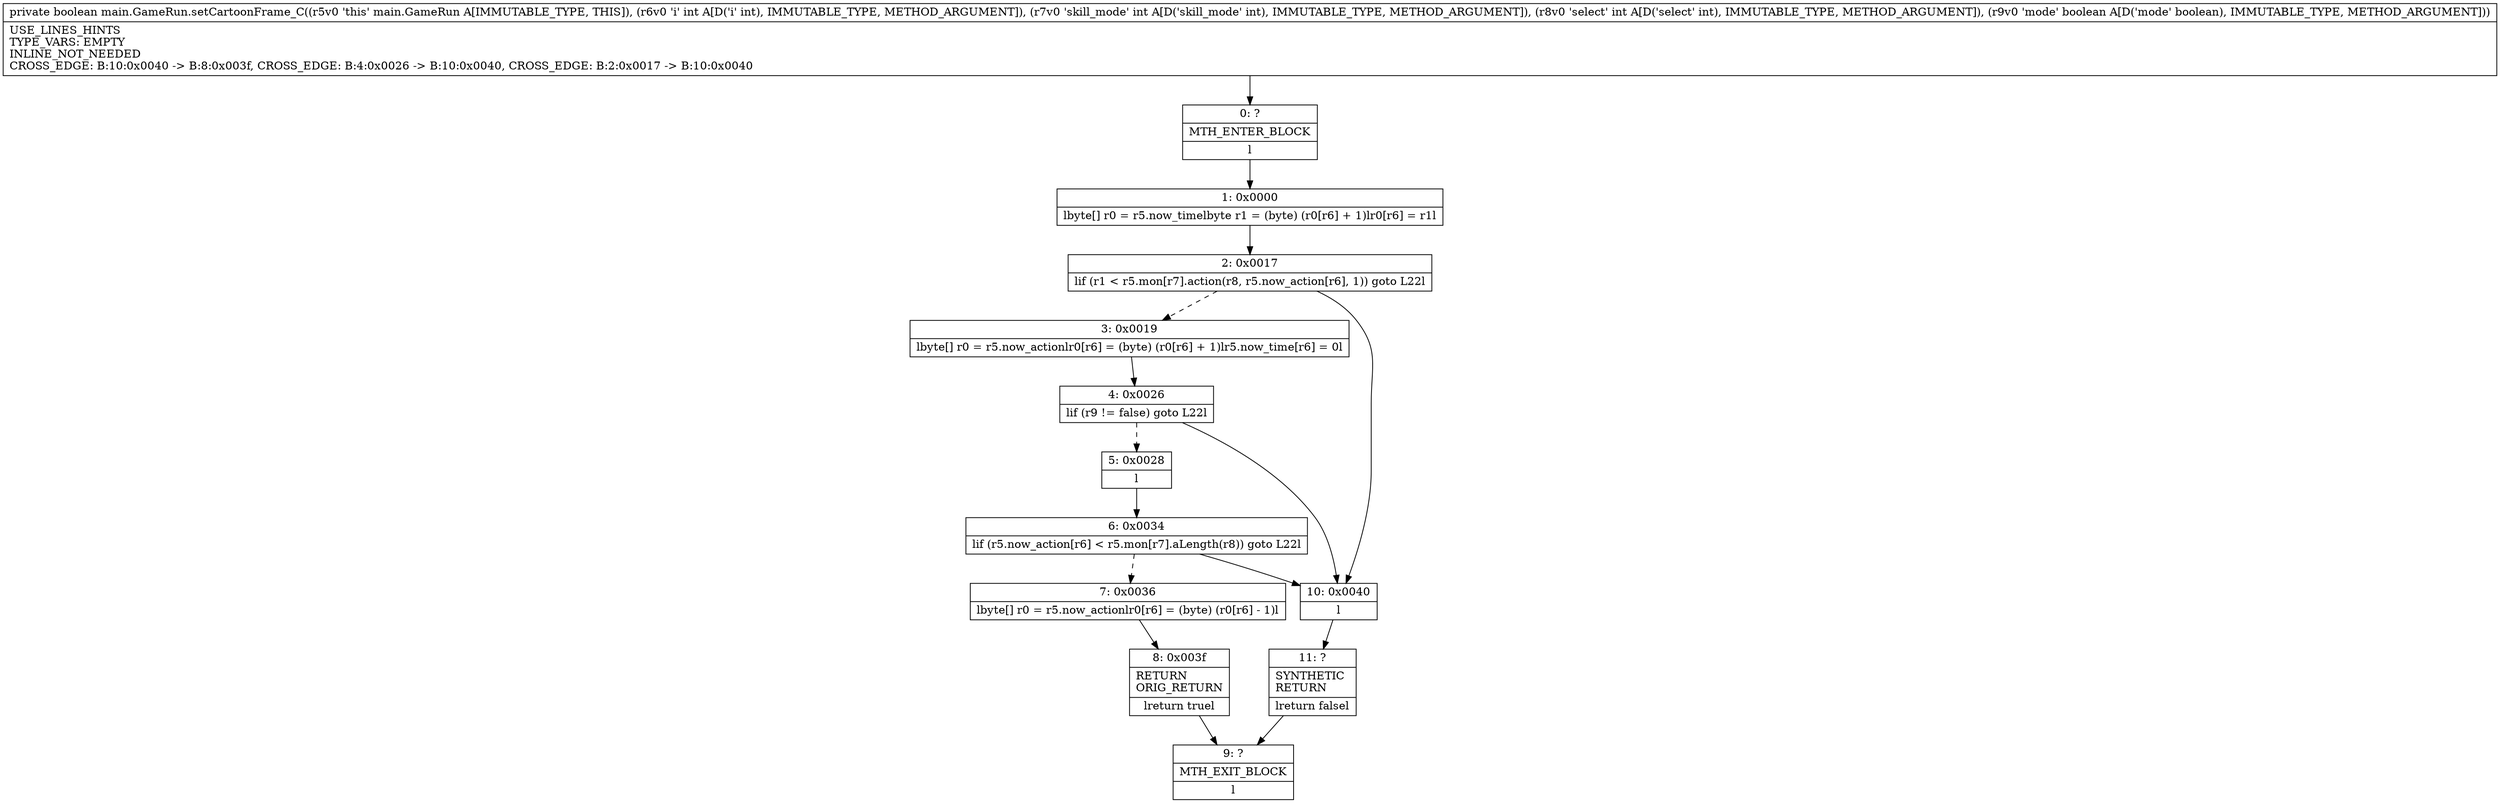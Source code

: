 digraph "CFG formain.GameRun.setCartoonFrame_C(IIIZ)Z" {
Node_0 [shape=record,label="{0\:\ ?|MTH_ENTER_BLOCK\l|l}"];
Node_1 [shape=record,label="{1\:\ 0x0000|lbyte[] r0 = r5.now_timelbyte r1 = (byte) (r0[r6] + 1)lr0[r6] = r1l}"];
Node_2 [shape=record,label="{2\:\ 0x0017|lif (r1 \< r5.mon[r7].action(r8, r5.now_action[r6], 1)) goto L22l}"];
Node_3 [shape=record,label="{3\:\ 0x0019|lbyte[] r0 = r5.now_actionlr0[r6] = (byte) (r0[r6] + 1)lr5.now_time[r6] = 0l}"];
Node_4 [shape=record,label="{4\:\ 0x0026|lif (r9 != false) goto L22l}"];
Node_5 [shape=record,label="{5\:\ 0x0028|l}"];
Node_6 [shape=record,label="{6\:\ 0x0034|lif (r5.now_action[r6] \< r5.mon[r7].aLength(r8)) goto L22l}"];
Node_7 [shape=record,label="{7\:\ 0x0036|lbyte[] r0 = r5.now_actionlr0[r6] = (byte) (r0[r6] \- 1)l}"];
Node_8 [shape=record,label="{8\:\ 0x003f|RETURN\lORIG_RETURN\l|lreturn truel}"];
Node_9 [shape=record,label="{9\:\ ?|MTH_EXIT_BLOCK\l|l}"];
Node_10 [shape=record,label="{10\:\ 0x0040|l}"];
Node_11 [shape=record,label="{11\:\ ?|SYNTHETIC\lRETURN\l|lreturn falsel}"];
MethodNode[shape=record,label="{private boolean main.GameRun.setCartoonFrame_C((r5v0 'this' main.GameRun A[IMMUTABLE_TYPE, THIS]), (r6v0 'i' int A[D('i' int), IMMUTABLE_TYPE, METHOD_ARGUMENT]), (r7v0 'skill_mode' int A[D('skill_mode' int), IMMUTABLE_TYPE, METHOD_ARGUMENT]), (r8v0 'select' int A[D('select' int), IMMUTABLE_TYPE, METHOD_ARGUMENT]), (r9v0 'mode' boolean A[D('mode' boolean), IMMUTABLE_TYPE, METHOD_ARGUMENT]))  | USE_LINES_HINTS\lTYPE_VARS: EMPTY\lINLINE_NOT_NEEDED\lCROSS_EDGE: B:10:0x0040 \-\> B:8:0x003f, CROSS_EDGE: B:4:0x0026 \-\> B:10:0x0040, CROSS_EDGE: B:2:0x0017 \-\> B:10:0x0040\l}"];
MethodNode -> Node_0;
Node_0 -> Node_1;
Node_1 -> Node_2;
Node_2 -> Node_3[style=dashed];
Node_2 -> Node_10;
Node_3 -> Node_4;
Node_4 -> Node_5[style=dashed];
Node_4 -> Node_10;
Node_5 -> Node_6;
Node_6 -> Node_7[style=dashed];
Node_6 -> Node_10;
Node_7 -> Node_8;
Node_8 -> Node_9;
Node_10 -> Node_11;
Node_11 -> Node_9;
}

